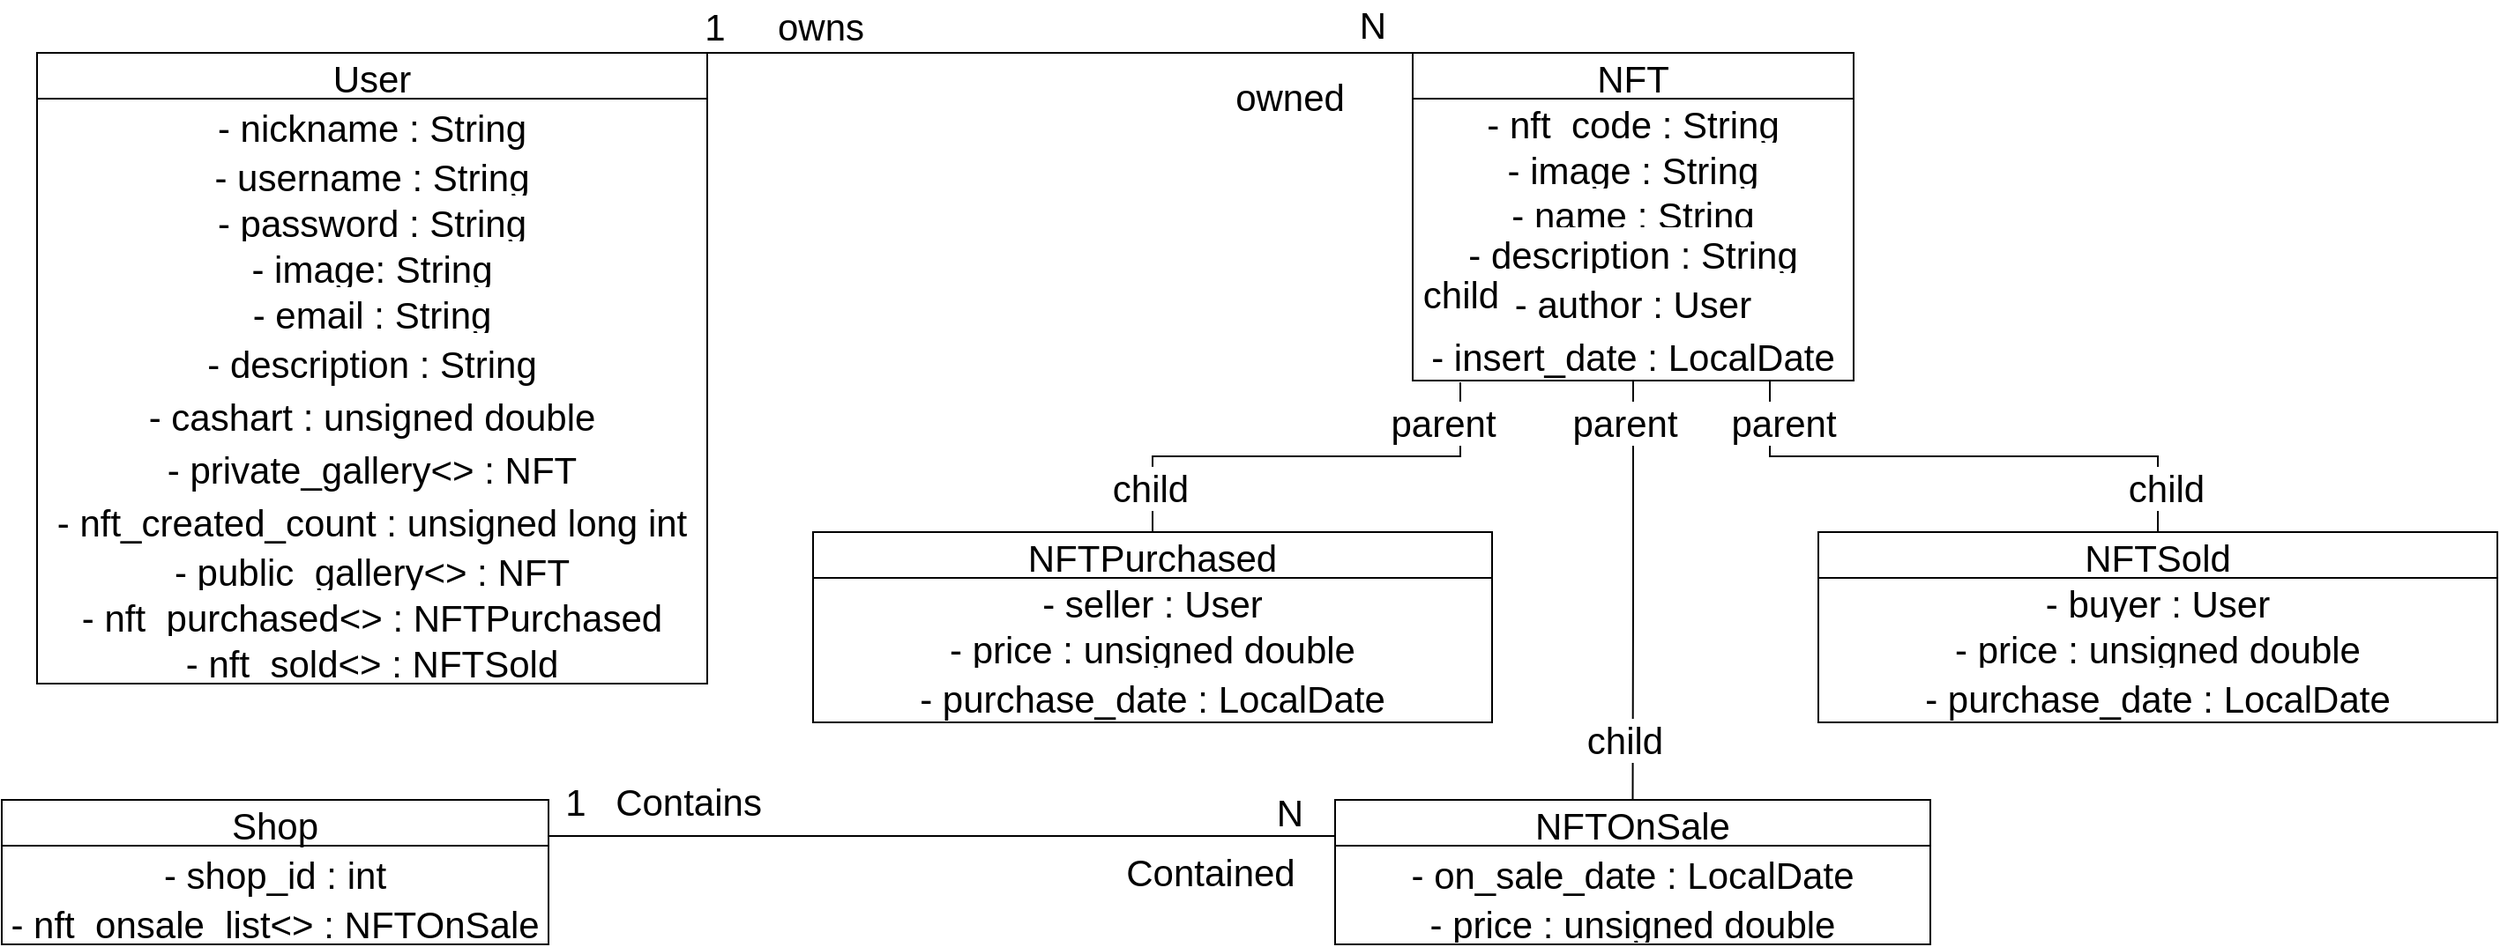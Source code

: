 <mxfile version="17.4.6" type="github">
  <diagram id="K9mG_RED5zR1RW_hAbLD" name="Page-1">
    <mxGraphModel dx="1422" dy="798" grid="1" gridSize="10" guides="1" tooltips="1" connect="1" arrows="1" fold="1" page="1" pageScale="1" pageWidth="827" pageHeight="1169" math="0" shadow="0">
      <root>
        <mxCell id="0" />
        <mxCell id="1" parent="0" />
        <mxCell id="_QlOosYH2mttHdngYGc2-9" value="User" style="swimlane;fontStyle=0;childLayout=stackLayout;horizontal=1;startSize=26;fillColor=none;horizontalStack=0;resizeParent=1;resizeParentMax=0;resizeLast=0;collapsible=1;marginBottom=0;fontSize=21;labelPosition=center;verticalLabelPosition=middle;align=center;verticalAlign=middle;swimlaneLine=1;glass=0;rounded=0;shadow=0;sketch=0;spacing=2;" parent="1" vertex="1">
          <mxGeometry x="30" y="120" width="380" height="358" as="geometry" />
        </mxCell>
        <mxCell id="_QlOosYH2mttHdngYGc2-36" value="- nickname : String" style="text;strokeColor=none;fillColor=none;spacingLeft=4;spacingRight=4;overflow=hidden;rotatable=0;points=[[0,0.5],[1,0.5]];portConstraint=eastwest;fontSize=21;labelPosition=center;verticalLabelPosition=middle;align=center;verticalAlign=middle;swimlaneLine=1;glass=0;rounded=0;shadow=0;sketch=0;spacing=2;" parent="_QlOosYH2mttHdngYGc2-9" vertex="1">
          <mxGeometry y="26" width="380" height="30" as="geometry" />
        </mxCell>
        <mxCell id="_QlOosYH2mttHdngYGc2-10" value="- username : String" style="text;strokeColor=none;fillColor=none;align=center;verticalAlign=middle;spacingLeft=4;spacingRight=4;overflow=hidden;rotatable=0;points=[[0,0.5],[1,0.5]];portConstraint=eastwest;fontSize=21;labelPosition=center;verticalLabelPosition=middle;swimlaneLine=1;glass=0;rounded=0;shadow=0;sketch=0;spacing=2;" parent="_QlOosYH2mttHdngYGc2-9" vertex="1">
          <mxGeometry y="56" width="380" height="26" as="geometry" />
        </mxCell>
        <mxCell id="_QlOosYH2mttHdngYGc2-11" value="- password : String" style="text;strokeColor=none;fillColor=none;align=center;verticalAlign=middle;spacingLeft=4;spacingRight=4;overflow=hidden;rotatable=0;points=[[0,0.5],[1,0.5]];portConstraint=eastwest;fontSize=21;labelPosition=center;verticalLabelPosition=middle;swimlaneLine=1;glass=0;rounded=0;shadow=0;sketch=0;spacing=2;" parent="_QlOosYH2mttHdngYGc2-9" vertex="1">
          <mxGeometry y="82" width="380" height="26" as="geometry" />
        </mxCell>
        <mxCell id="_QlOosYH2mttHdngYGc2-12" value="- image: String" style="text;strokeColor=none;fillColor=none;align=center;verticalAlign=middle;spacingLeft=4;spacingRight=4;overflow=hidden;rotatable=0;points=[[0,0.5],[1,0.5]];portConstraint=eastwest;fontSize=21;labelPosition=center;verticalLabelPosition=middle;swimlaneLine=1;glass=0;rounded=0;shadow=0;sketch=0;spacing=2;" parent="_QlOosYH2mttHdngYGc2-9" vertex="1">
          <mxGeometry y="108" width="380" height="26" as="geometry" />
        </mxCell>
        <mxCell id="_QlOosYH2mttHdngYGc2-35" value="- email : String" style="text;strokeColor=none;fillColor=none;spacingLeft=4;spacingRight=4;overflow=hidden;rotatable=0;points=[[0,0.5],[1,0.5]];portConstraint=eastwest;fontSize=21;labelPosition=center;verticalLabelPosition=middle;align=center;verticalAlign=middle;swimlaneLine=1;glass=0;rounded=0;shadow=0;sketch=0;spacing=2;" parent="_QlOosYH2mttHdngYGc2-9" vertex="1">
          <mxGeometry y="134" width="380" height="26" as="geometry" />
        </mxCell>
        <mxCell id="_QlOosYH2mttHdngYGc2-37" value="- description : String" style="text;strokeColor=none;fillColor=none;spacingLeft=4;spacingRight=4;overflow=hidden;rotatable=0;points=[[0,0.5],[1,0.5]];portConstraint=eastwest;fontSize=21;labelPosition=center;verticalLabelPosition=middle;align=center;verticalAlign=middle;swimlaneLine=1;glass=0;rounded=0;shadow=0;sketch=0;spacing=2;" parent="_QlOosYH2mttHdngYGc2-9" vertex="1">
          <mxGeometry y="160" width="380" height="30" as="geometry" />
        </mxCell>
        <mxCell id="_QlOosYH2mttHdngYGc2-100" value="- cashart : unsigned double" style="text;strokeColor=none;fillColor=none;spacingLeft=4;spacingRight=4;overflow=hidden;rotatable=0;points=[[0,0.5],[1,0.5]];portConstraint=eastwest;fontSize=21;labelPosition=center;verticalLabelPosition=middle;align=center;verticalAlign=middle;swimlaneLine=1;glass=0;rounded=0;shadow=0;sketch=0;spacing=2;" parent="_QlOosYH2mttHdngYGc2-9" vertex="1">
          <mxGeometry y="190" width="380" height="30" as="geometry" />
        </mxCell>
        <mxCell id="_QlOosYH2mttHdngYGc2-83" value="- private_gallery&lt;&gt; : NFT" style="text;strokeColor=none;fillColor=none;spacingLeft=4;spacingRight=4;overflow=hidden;rotatable=0;points=[[0,0.5],[1,0.5]];portConstraint=eastwest;fontSize=21;labelPosition=center;verticalLabelPosition=middle;align=center;verticalAlign=middle;swimlaneLine=1;glass=0;rounded=0;shadow=0;sketch=0;spacing=2;" parent="_QlOosYH2mttHdngYGc2-9" vertex="1">
          <mxGeometry y="220" width="380" height="30" as="geometry" />
        </mxCell>
        <mxCell id="_QlOosYH2mttHdngYGc2-90" value="- nft_created_count : unsigned long int" style="text;strokeColor=none;fillColor=none;spacingLeft=4;spacingRight=4;overflow=hidden;rotatable=0;points=[[0,0.5],[1,0.5]];portConstraint=eastwest;fontSize=21;labelPosition=center;verticalLabelPosition=middle;align=center;verticalAlign=middle;swimlaneLine=1;glass=0;rounded=0;shadow=0;sketch=0;spacing=2;" parent="_QlOosYH2mttHdngYGc2-9" vertex="1">
          <mxGeometry y="250" width="380" height="30" as="geometry" />
        </mxCell>
        <mxCell id="_QlOosYH2mttHdngYGc2-26" value="- public_gallery&lt;&gt; : NFT" style="text;strokeColor=none;fillColor=none;align=center;verticalAlign=middle;spacingLeft=4;spacingRight=4;overflow=hidden;rotatable=0;points=[[0,0.5],[1,0.5]];portConstraint=eastwest;fontSize=21;labelPosition=center;verticalLabelPosition=middle;swimlaneLine=1;glass=0;rounded=0;shadow=0;sketch=0;spacing=2;" parent="_QlOosYH2mttHdngYGc2-9" vertex="1">
          <mxGeometry y="280" width="380" height="26" as="geometry" />
        </mxCell>
        <mxCell id="_QlOosYH2mttHdngYGc2-22" value="- nft_purchased&lt;&gt; : NFTPurchased" style="text;strokeColor=none;fillColor=none;align=center;verticalAlign=middle;spacingLeft=4;spacingRight=4;overflow=hidden;rotatable=0;points=[[0,0.5],[1,0.5]];portConstraint=eastwest;fontSize=21;labelPosition=center;verticalLabelPosition=middle;swimlaneLine=1;glass=0;rounded=0;shadow=0;sketch=0;spacing=2;" parent="_QlOosYH2mttHdngYGc2-9" vertex="1">
          <mxGeometry y="306" width="380" height="26" as="geometry" />
        </mxCell>
        <mxCell id="_QlOosYH2mttHdngYGc2-23" value="- nft_sold&lt;&gt; : NFTSold" style="text;strokeColor=none;fillColor=none;align=center;verticalAlign=middle;spacingLeft=4;spacingRight=4;overflow=hidden;rotatable=0;points=[[0,0.5],[1,0.5]];portConstraint=eastwest;fontSize=21;labelPosition=center;verticalLabelPosition=middle;swimlaneLine=1;glass=0;rounded=0;shadow=0;sketch=0;spacing=2;" parent="_QlOosYH2mttHdngYGc2-9" vertex="1">
          <mxGeometry y="332" width="380" height="26" as="geometry" />
        </mxCell>
        <mxCell id="_QlOosYH2mttHdngYGc2-13" value="Shop" style="swimlane;fontStyle=0;childLayout=stackLayout;horizontal=1;startSize=26;fillColor=none;horizontalStack=0;resizeParent=1;resizeParentMax=0;resizeLast=0;collapsible=1;marginBottom=0;fontSize=21;labelPosition=center;verticalLabelPosition=middle;align=center;verticalAlign=middle;" parent="1" vertex="1">
          <mxGeometry x="10" y="544" width="310" height="82" as="geometry" />
        </mxCell>
        <mxCell id="_QlOosYH2mttHdngYGc2-86" value="- shop_id : int" style="text;strokeColor=none;fillColor=none;spacingLeft=4;spacingRight=4;overflow=hidden;rotatable=0;points=[[0,0.5],[1,0.5]];portConstraint=eastwest;fontSize=21;labelPosition=center;verticalLabelPosition=middle;align=center;verticalAlign=middle;" parent="_QlOosYH2mttHdngYGc2-13" vertex="1">
          <mxGeometry y="26" width="310" height="30" as="geometry" />
        </mxCell>
        <mxCell id="_QlOosYH2mttHdngYGc2-14" value="- nft_onsale_list&lt;&gt; : NFTOnSale" style="text;strokeColor=none;fillColor=none;align=center;verticalAlign=middle;spacingLeft=4;spacingRight=4;overflow=hidden;rotatable=0;points=[[0,0.5],[1,0.5]];portConstraint=eastwest;fontSize=21;labelPosition=center;verticalLabelPosition=middle;" parent="_QlOosYH2mttHdngYGc2-13" vertex="1">
          <mxGeometry y="56" width="310" height="26" as="geometry" />
        </mxCell>
        <mxCell id="_QlOosYH2mttHdngYGc2-39" value="NFT" style="swimlane;fontStyle=0;childLayout=stackLayout;horizontal=1;startSize=26;fillColor=none;horizontalStack=0;resizeParent=1;resizeParentMax=0;resizeLast=0;collapsible=1;marginBottom=0;fontSize=21;labelPosition=center;verticalLabelPosition=middle;align=center;verticalAlign=middle;" parent="1" vertex="1">
          <mxGeometry x="810" y="120" width="250" height="186" as="geometry" />
        </mxCell>
        <mxCell id="_QlOosYH2mttHdngYGc2-42" value="- nft_code : String" style="text;strokeColor=none;fillColor=none;align=center;verticalAlign=middle;spacingLeft=4;spacingRight=4;overflow=hidden;rotatable=0;points=[[0,0.5],[1,0.5]];portConstraint=eastwest;fontSize=21;labelPosition=center;verticalLabelPosition=middle;" parent="_QlOosYH2mttHdngYGc2-39" vertex="1">
          <mxGeometry y="26" width="250" height="26" as="geometry" />
        </mxCell>
        <mxCell id="_QlOosYH2mttHdngYGc2-40" value="- image : String" style="text;strokeColor=none;fillColor=none;align=center;verticalAlign=middle;spacingLeft=4;spacingRight=4;overflow=hidden;rotatable=0;points=[[0,0.5],[1,0.5]];portConstraint=eastwest;fontSize=21;labelPosition=center;verticalLabelPosition=middle;" parent="_QlOosYH2mttHdngYGc2-39" vertex="1">
          <mxGeometry y="52" width="250" height="26" as="geometry" />
        </mxCell>
        <mxCell id="_QlOosYH2mttHdngYGc2-43" value="- name : String" style="text;strokeColor=none;fillColor=none;spacingLeft=4;spacingRight=4;overflow=hidden;rotatable=0;points=[[0,0.5],[1,0.5]];portConstraint=eastwest;fontSize=21;labelPosition=center;verticalLabelPosition=middle;align=center;verticalAlign=middle;" parent="_QlOosYH2mttHdngYGc2-39" vertex="1">
          <mxGeometry y="78" width="250" height="22" as="geometry" />
        </mxCell>
        <mxCell id="_QlOosYH2mttHdngYGc2-41" value="- description : String" style="text;strokeColor=none;fillColor=none;align=center;verticalAlign=middle;spacingLeft=4;spacingRight=4;overflow=hidden;rotatable=0;points=[[0,0.5],[1,0.5]];portConstraint=eastwest;fontSize=21;labelPosition=center;verticalLabelPosition=middle;" parent="_QlOosYH2mttHdngYGc2-39" vertex="1">
          <mxGeometry y="100" width="250" height="26" as="geometry" />
        </mxCell>
        <mxCell id="_QlOosYH2mttHdngYGc2-44" value="- author : User" style="text;strokeColor=none;fillColor=none;spacingLeft=4;spacingRight=4;overflow=hidden;rotatable=0;points=[[0,0.5],[1,0.5]];portConstraint=eastwest;fontSize=21;labelPosition=center;verticalLabelPosition=middle;align=center;verticalAlign=middle;" parent="_QlOosYH2mttHdngYGc2-39" vertex="1">
          <mxGeometry y="126" width="250" height="30" as="geometry" />
        </mxCell>
        <mxCell id="_QlOosYH2mttHdngYGc2-53" value="- insert_date : LocalDate" style="text;strokeColor=none;fillColor=none;spacingLeft=4;spacingRight=4;overflow=hidden;rotatable=0;points=[[0,0.5],[1,0.5]];portConstraint=eastwest;fontSize=21;labelPosition=center;verticalLabelPosition=middle;align=center;verticalAlign=middle;" parent="_QlOosYH2mttHdngYGc2-39" vertex="1">
          <mxGeometry y="156" width="250" height="30" as="geometry" />
        </mxCell>
        <mxCell id="_QlOosYH2mttHdngYGc2-45" value="NFTOnSale" style="swimlane;fontStyle=0;childLayout=stackLayout;horizontal=1;startSize=26;fillColor=none;horizontalStack=0;resizeParent=1;resizeParentMax=0;resizeLast=0;collapsible=1;marginBottom=0;fontSize=21;labelPosition=center;verticalLabelPosition=middle;align=center;verticalAlign=middle;" parent="1" vertex="1">
          <mxGeometry x="766" y="544" width="337.5" height="82" as="geometry">
            <mxRectangle x="630" y="470" width="90" height="26" as="alternateBounds" />
          </mxGeometry>
        </mxCell>
        <mxCell id="c4JM7ylSqcCvMtFFDTr7-1" value="- on_sale_date : LocalDate" style="text;strokeColor=none;fillColor=none;spacingLeft=4;spacingRight=4;overflow=hidden;rotatable=0;points=[[0,0.5],[1,0.5]];portConstraint=eastwest;fontSize=21;labelPosition=center;verticalLabelPosition=middle;align=center;verticalAlign=middle;" parent="_QlOosYH2mttHdngYGc2-45" vertex="1">
          <mxGeometry y="26" width="337.5" height="30" as="geometry" />
        </mxCell>
        <mxCell id="oeI8WYN1Ko2fFmswmGGP-5" value="- price : unsigned double" style="text;strokeColor=none;fillColor=none;align=center;verticalAlign=middle;spacingLeft=4;spacingRight=4;overflow=hidden;rotatable=0;points=[[0,0.5],[1,0.5]];portConstraint=eastwest;fontSize=21;labelPosition=center;verticalLabelPosition=middle;" vertex="1" parent="_QlOosYH2mttHdngYGc2-45">
          <mxGeometry y="56" width="337.5" height="26" as="geometry" />
        </mxCell>
        <mxCell id="_QlOosYH2mttHdngYGc2-50" value="" style="endArrow=none;html=1;edgeStyle=orthogonalEdgeStyle;rounded=0;entryX=0.5;entryY=0;entryDx=0;entryDy=0;exitX=0.5;exitY=1;exitDx=0;exitDy=0;fontSize=21;labelPosition=center;verticalLabelPosition=middle;align=center;verticalAlign=middle;" parent="1" source="_QlOosYH2mttHdngYGc2-39" target="_QlOosYH2mttHdngYGc2-45" edge="1">
          <mxGeometry relative="1" as="geometry">
            <mxPoint x="710" y="421.09" as="sourcePoint" />
            <mxPoint x="550" y="545" as="targetPoint" />
            <Array as="points" />
          </mxGeometry>
        </mxCell>
        <mxCell id="_QlOosYH2mttHdngYGc2-51" value="parent" style="edgeLabel;resizable=0;html=1;align=center;verticalAlign=middle;fontSize=21;labelPosition=center;verticalLabelPosition=middle;" parent="_QlOosYH2mttHdngYGc2-50" connectable="0" vertex="1">
          <mxGeometry x="-1" relative="1" as="geometry">
            <mxPoint x="-5" y="24" as="offset" />
          </mxGeometry>
        </mxCell>
        <mxCell id="_QlOosYH2mttHdngYGc2-52" value="child" style="edgeLabel;resizable=0;html=1;align=center;verticalAlign=middle;fontSize=21;labelPosition=center;verticalLabelPosition=middle;" parent="_QlOosYH2mttHdngYGc2-50" connectable="0" vertex="1">
          <mxGeometry x="1" relative="1" as="geometry">
            <mxPoint x="-5" y="-34" as="offset" />
          </mxGeometry>
        </mxCell>
        <mxCell id="_QlOosYH2mttHdngYGc2-55" value="NFTSold" style="swimlane;fontStyle=0;childLayout=stackLayout;horizontal=1;startSize=26;fillColor=none;horizontalStack=0;resizeParent=1;resizeParentMax=0;resizeLast=0;collapsible=1;marginBottom=0;fontSize=21;labelPosition=center;verticalLabelPosition=middle;align=center;verticalAlign=middle;" parent="1" vertex="1">
          <mxGeometry x="1040" y="392.0" width="385" height="108" as="geometry" />
        </mxCell>
        <mxCell id="_QlOosYH2mttHdngYGc2-56" value="- buyer : User" style="text;strokeColor=none;fillColor=none;align=center;verticalAlign=middle;spacingLeft=4;spacingRight=4;overflow=hidden;rotatable=0;points=[[0,0.5],[1,0.5]];portConstraint=eastwest;fontSize=21;labelPosition=center;verticalLabelPosition=middle;" parent="_QlOosYH2mttHdngYGc2-55" vertex="1">
          <mxGeometry y="26" width="385" height="26" as="geometry" />
        </mxCell>
        <mxCell id="oeI8WYN1Ko2fFmswmGGP-6" value="- price : unsigned double" style="text;strokeColor=none;fillColor=none;align=center;verticalAlign=middle;spacingLeft=4;spacingRight=4;overflow=hidden;rotatable=0;points=[[0,0.5],[1,0.5]];portConstraint=eastwest;fontSize=21;labelPosition=center;verticalLabelPosition=middle;" vertex="1" parent="_QlOosYH2mttHdngYGc2-55">
          <mxGeometry y="52" width="385" height="26" as="geometry" />
        </mxCell>
        <mxCell id="_QlOosYH2mttHdngYGc2-54" value="- purchase_date : LocalDate" style="text;strokeColor=none;fillColor=none;spacingLeft=4;spacingRight=4;overflow=hidden;rotatable=0;points=[[0,0.5],[1,0.5]];portConstraint=eastwest;fontSize=21;labelPosition=center;verticalLabelPosition=middle;align=center;verticalAlign=middle;" parent="_QlOosYH2mttHdngYGc2-55" vertex="1">
          <mxGeometry y="78" width="385" height="30" as="geometry" />
        </mxCell>
        <mxCell id="_QlOosYH2mttHdngYGc2-60" value="" style="endArrow=none;html=1;edgeStyle=orthogonalEdgeStyle;rounded=0;entryX=0.5;entryY=0;entryDx=0;entryDy=0;startArrow=none;fontSize=21;labelPosition=center;verticalLabelPosition=middle;align=center;verticalAlign=middle;exitX=0.81;exitY=0.992;exitDx=0;exitDy=0;exitPerimeter=0;" parent="1" source="_QlOosYH2mttHdngYGc2-53" target="_QlOosYH2mttHdngYGc2-55" edge="1">
          <mxGeometry relative="1" as="geometry">
            <mxPoint x="1012" y="320" as="sourcePoint" />
            <mxPoint x="1238" y="377" as="targetPoint" />
            <Array as="points" />
          </mxGeometry>
        </mxCell>
        <mxCell id="_QlOosYH2mttHdngYGc2-62" value="child" style="edgeLabel;resizable=0;html=1;align=center;verticalAlign=middle;fontSize=21;labelPosition=center;verticalLabelPosition=middle;" parent="_QlOosYH2mttHdngYGc2-60" connectable="0" vertex="1">
          <mxGeometry x="1" relative="1" as="geometry">
            <mxPoint x="4" y="-25" as="offset" />
          </mxGeometry>
        </mxCell>
        <mxCell id="_QlOosYH2mttHdngYGc2-72" value="" style="endArrow=none;html=1;rounded=0;entryX=0;entryY=0;entryDx=0;entryDy=0;exitX=1;exitY=0;exitDx=0;exitDy=0;fontSize=21;labelPosition=center;verticalLabelPosition=middle;align=center;verticalAlign=middle;" parent="1" source="_QlOosYH2mttHdngYGc2-9" target="_QlOosYH2mttHdngYGc2-39" edge="1">
          <mxGeometry relative="1" as="geometry">
            <mxPoint x="50" y="80" as="sourcePoint" />
            <mxPoint x="490" y="220" as="targetPoint" />
          </mxGeometry>
        </mxCell>
        <mxCell id="_QlOosYH2mttHdngYGc2-73" value="N" style="resizable=0;html=1;align=center;verticalAlign=middle;fontSize=21;labelPosition=center;verticalLabelPosition=middle;" parent="_QlOosYH2mttHdngYGc2-72" connectable="0" vertex="1">
          <mxGeometry x="1" relative="1" as="geometry">
            <mxPoint x="-23" y="-16" as="offset" />
          </mxGeometry>
        </mxCell>
        <mxCell id="_QlOosYH2mttHdngYGc2-77" value="1" style="text;html=1;align=center;verticalAlign=middle;resizable=0;points=[];autosize=1;strokeColor=none;fillColor=none;fontSize=21;labelPosition=center;verticalLabelPosition=middle;swimlaneLine=1;glass=0;rounded=0;shadow=0;sketch=0;spacing=2;" parent="1" vertex="1">
          <mxGeometry x="399" y="90" width="30" height="30" as="geometry" />
        </mxCell>
        <mxCell id="_QlOosYH2mttHdngYGc2-85" value="owns" style="text;html=1;align=center;verticalAlign=middle;resizable=0;points=[];autosize=1;strokeColor=none;fillColor=none;fontSize=21;labelPosition=center;verticalLabelPosition=middle;" parent="1" vertex="1">
          <mxGeometry x="444" y="90" width="60" height="30" as="geometry" />
        </mxCell>
        <mxCell id="_QlOosYH2mttHdngYGc2-87" value="" style="endArrow=none;html=1;rounded=0;entryX=0;entryY=0.25;entryDx=0;entryDy=0;startArrow=none;fontSize=21;labelPosition=center;verticalLabelPosition=middle;align=center;verticalAlign=middle;exitX=1;exitY=0.25;exitDx=0;exitDy=0;" parent="1" source="_QlOosYH2mttHdngYGc2-13" target="_QlOosYH2mttHdngYGc2-45" edge="1">
          <mxGeometry relative="1" as="geometry">
            <mxPoint x="440" y="560" as="sourcePoint" />
            <mxPoint x="530" y="560" as="targetPoint" />
          </mxGeometry>
        </mxCell>
        <mxCell id="_QlOosYH2mttHdngYGc2-88" value="N" style="resizable=0;html=1;align=center;verticalAlign=middle;fontSize=21;labelPosition=center;verticalLabelPosition=middle;" parent="_QlOosYH2mttHdngYGc2-87" connectable="0" vertex="1">
          <mxGeometry x="1" relative="1" as="geometry">
            <mxPoint x="-26" y="-14" as="offset" />
          </mxGeometry>
        </mxCell>
        <mxCell id="c4JM7ylSqcCvMtFFDTr7-7" value="1" style="text;html=1;align=center;verticalAlign=middle;resizable=0;points=[];autosize=1;strokeColor=none;fillColor=none;fontSize=21;" parent="1" vertex="1">
          <mxGeometry x="320" y="530" width="30" height="30" as="geometry" />
        </mxCell>
        <mxCell id="c4JM7ylSqcCvMtFFDTr7-8" value="parent" style="edgeLabel;resizable=0;html=1;align=center;verticalAlign=middle;fontSize=21;labelPosition=center;verticalLabelPosition=middle;" parent="1" connectable="0" vertex="1">
          <mxGeometry x="1020" y="330" as="geometry" />
        </mxCell>
        <mxCell id="c4JM7ylSqcCvMtFFDTr7-9" value="Contains" style="text;html=1;align=center;verticalAlign=middle;resizable=0;points=[];autosize=1;strokeColor=none;fillColor=none;fontSize=21;" parent="1" vertex="1">
          <mxGeometry x="349" y="530" width="100" height="30" as="geometry" />
        </mxCell>
        <mxCell id="c4JM7ylSqcCvMtFFDTr7-10" value="Contained" style="text;html=1;align=center;verticalAlign=middle;resizable=0;points=[];autosize=1;strokeColor=none;fillColor=none;fontSize=21;" parent="1" vertex="1">
          <mxGeometry x="640" y="570" width="110" height="30" as="geometry" />
        </mxCell>
        <mxCell id="c4JM7ylSqcCvMtFFDTr7-11" value="owned" style="text;html=1;align=center;verticalAlign=middle;resizable=0;points=[];autosize=1;strokeColor=none;fillColor=none;fontSize=21;" parent="1" vertex="1">
          <mxGeometry x="700" y="130" width="80" height="30" as="geometry" />
        </mxCell>
        <mxCell id="oeI8WYN1Ko2fFmswmGGP-1" value="NFTPurchased" style="swimlane;fontStyle=0;childLayout=stackLayout;horizontal=1;startSize=26;fillColor=none;horizontalStack=0;resizeParent=1;resizeParentMax=0;resizeLast=0;collapsible=1;marginBottom=0;fontSize=21;labelPosition=center;verticalLabelPosition=middle;align=center;verticalAlign=middle;" vertex="1" parent="1">
          <mxGeometry x="470" y="392.0" width="385" height="108" as="geometry" />
        </mxCell>
        <mxCell id="_QlOosYH2mttHdngYGc2-46" value="- seller : User" style="text;strokeColor=none;fillColor=none;align=center;verticalAlign=middle;spacingLeft=4;spacingRight=4;overflow=hidden;rotatable=0;points=[[0,0.5],[1,0.5]];portConstraint=eastwest;fontSize=21;labelPosition=center;verticalLabelPosition=middle;" parent="oeI8WYN1Ko2fFmswmGGP-1" vertex="1">
          <mxGeometry y="26" width="385" height="26" as="geometry" />
        </mxCell>
        <mxCell id="_QlOosYH2mttHdngYGc2-47" value="- price : unsigned double" style="text;strokeColor=none;fillColor=none;align=center;verticalAlign=middle;spacingLeft=4;spacingRight=4;overflow=hidden;rotatable=0;points=[[0,0.5],[1,0.5]];portConstraint=eastwest;fontSize=21;labelPosition=center;verticalLabelPosition=middle;" parent="oeI8WYN1Ko2fFmswmGGP-1" vertex="1">
          <mxGeometry y="52" width="385" height="26" as="geometry" />
        </mxCell>
        <mxCell id="oeI8WYN1Ko2fFmswmGGP-3" value="- purchase_date : LocalDate" style="text;strokeColor=none;fillColor=none;spacingLeft=4;spacingRight=4;overflow=hidden;rotatable=0;points=[[0,0.5],[1,0.5]];portConstraint=eastwest;fontSize=21;labelPosition=center;verticalLabelPosition=middle;align=center;verticalAlign=middle;" vertex="1" parent="oeI8WYN1Ko2fFmswmGGP-1">
          <mxGeometry y="78" width="385" height="30" as="geometry" />
        </mxCell>
        <mxCell id="oeI8WYN1Ko2fFmswmGGP-7" value="" style="endArrow=none;html=1;edgeStyle=orthogonalEdgeStyle;rounded=0;entryX=0.108;entryY=1.033;entryDx=0;entryDy=0;startArrow=none;fontSize=21;labelPosition=center;verticalLabelPosition=middle;align=center;verticalAlign=middle;exitX=0.5;exitY=0;exitDx=0;exitDy=0;entryPerimeter=0;" edge="1" parent="1" source="oeI8WYN1Ko2fFmswmGGP-1" target="_QlOosYH2mttHdngYGc2-53">
          <mxGeometry relative="1" as="geometry">
            <mxPoint x="716.75" y="380.3" as="sourcePoint" />
            <mxPoint x="540" y="261" as="targetPoint" />
            <Array as="points" />
          </mxGeometry>
        </mxCell>
        <mxCell id="oeI8WYN1Ko2fFmswmGGP-8" value="child" style="edgeLabel;resizable=0;html=1;align=center;verticalAlign=middle;fontSize=21;labelPosition=center;verticalLabelPosition=middle;" connectable="0" vertex="1" parent="oeI8WYN1Ko2fFmswmGGP-7">
          <mxGeometry x="1" relative="1" as="geometry">
            <mxPoint y="-50" as="offset" />
          </mxGeometry>
        </mxCell>
        <mxCell id="oeI8WYN1Ko2fFmswmGGP-9" value="parent" style="edgeLabel;resizable=0;html=1;align=center;verticalAlign=middle;fontSize=21;labelPosition=center;verticalLabelPosition=middle;" connectable="0" vertex="1" parent="1">
          <mxGeometry x="827" y="330" as="geometry" />
        </mxCell>
        <mxCell id="oeI8WYN1Ko2fFmswmGGP-10" value="child" style="edgeLabel;resizable=0;html=1;align=center;verticalAlign=middle;fontSize=21;labelPosition=center;verticalLabelPosition=middle;" connectable="0" vertex="1" parent="1">
          <mxGeometry x="939.75" y="519.8" as="geometry">
            <mxPoint x="-279" y="-153" as="offset" />
          </mxGeometry>
        </mxCell>
      </root>
    </mxGraphModel>
  </diagram>
</mxfile>
